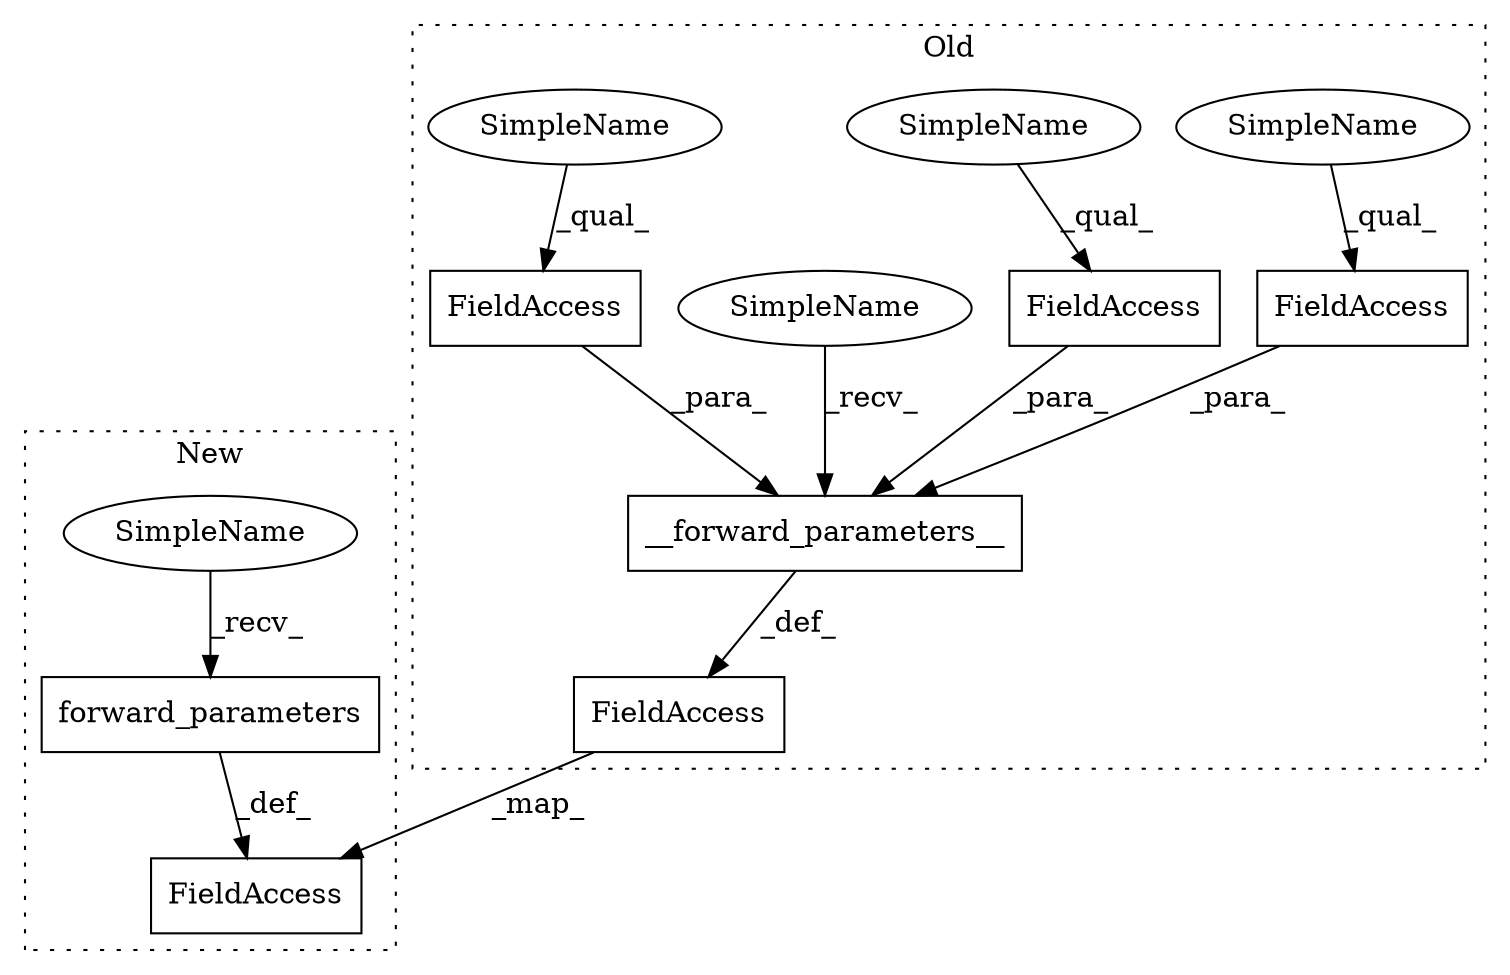 digraph G {
subgraph cluster0 {
1 [label="__forward_parameters__" a="32" s="11979,12052" l="23,1" shape="box"];
3 [label="FieldAccess" a="22" s="12014" l="6" shape="box"];
4 [label="FieldAccess" a="22" s="12034" l="18" shape="box"];
5 [label="FieldAccess" a="22" s="12021" l="12" shape="box"];
7 [label="FieldAccess" a="22" s="12065" l="12" shape="box"];
8 [label="SimpleName" a="42" s="12034" l="4" shape="ellipse"];
9 [label="SimpleName" a="42" s="12021" l="4" shape="ellipse"];
10 [label="SimpleName" a="42" s="11974" l="4" shape="ellipse"];
11 [label="SimpleName" a="42" s="12014" l="4" shape="ellipse"];
label = "Old";
style="dotted";
}
subgraph cluster1 {
2 [label="forward_parameters" a="32" s="11929,11959" l="19,1" shape="box"];
6 [label="FieldAccess" a="22" s="11972" l="12" shape="box"];
12 [label="SimpleName" a="42" s="11924" l="4" shape="ellipse"];
label = "New";
style="dotted";
}
1 -> 7 [label="_def_"];
2 -> 6 [label="_def_"];
3 -> 1 [label="_para_"];
4 -> 1 [label="_para_"];
5 -> 1 [label="_para_"];
7 -> 6 [label="_map_"];
8 -> 4 [label="_qual_"];
9 -> 5 [label="_qual_"];
10 -> 1 [label="_recv_"];
11 -> 3 [label="_qual_"];
12 -> 2 [label="_recv_"];
}